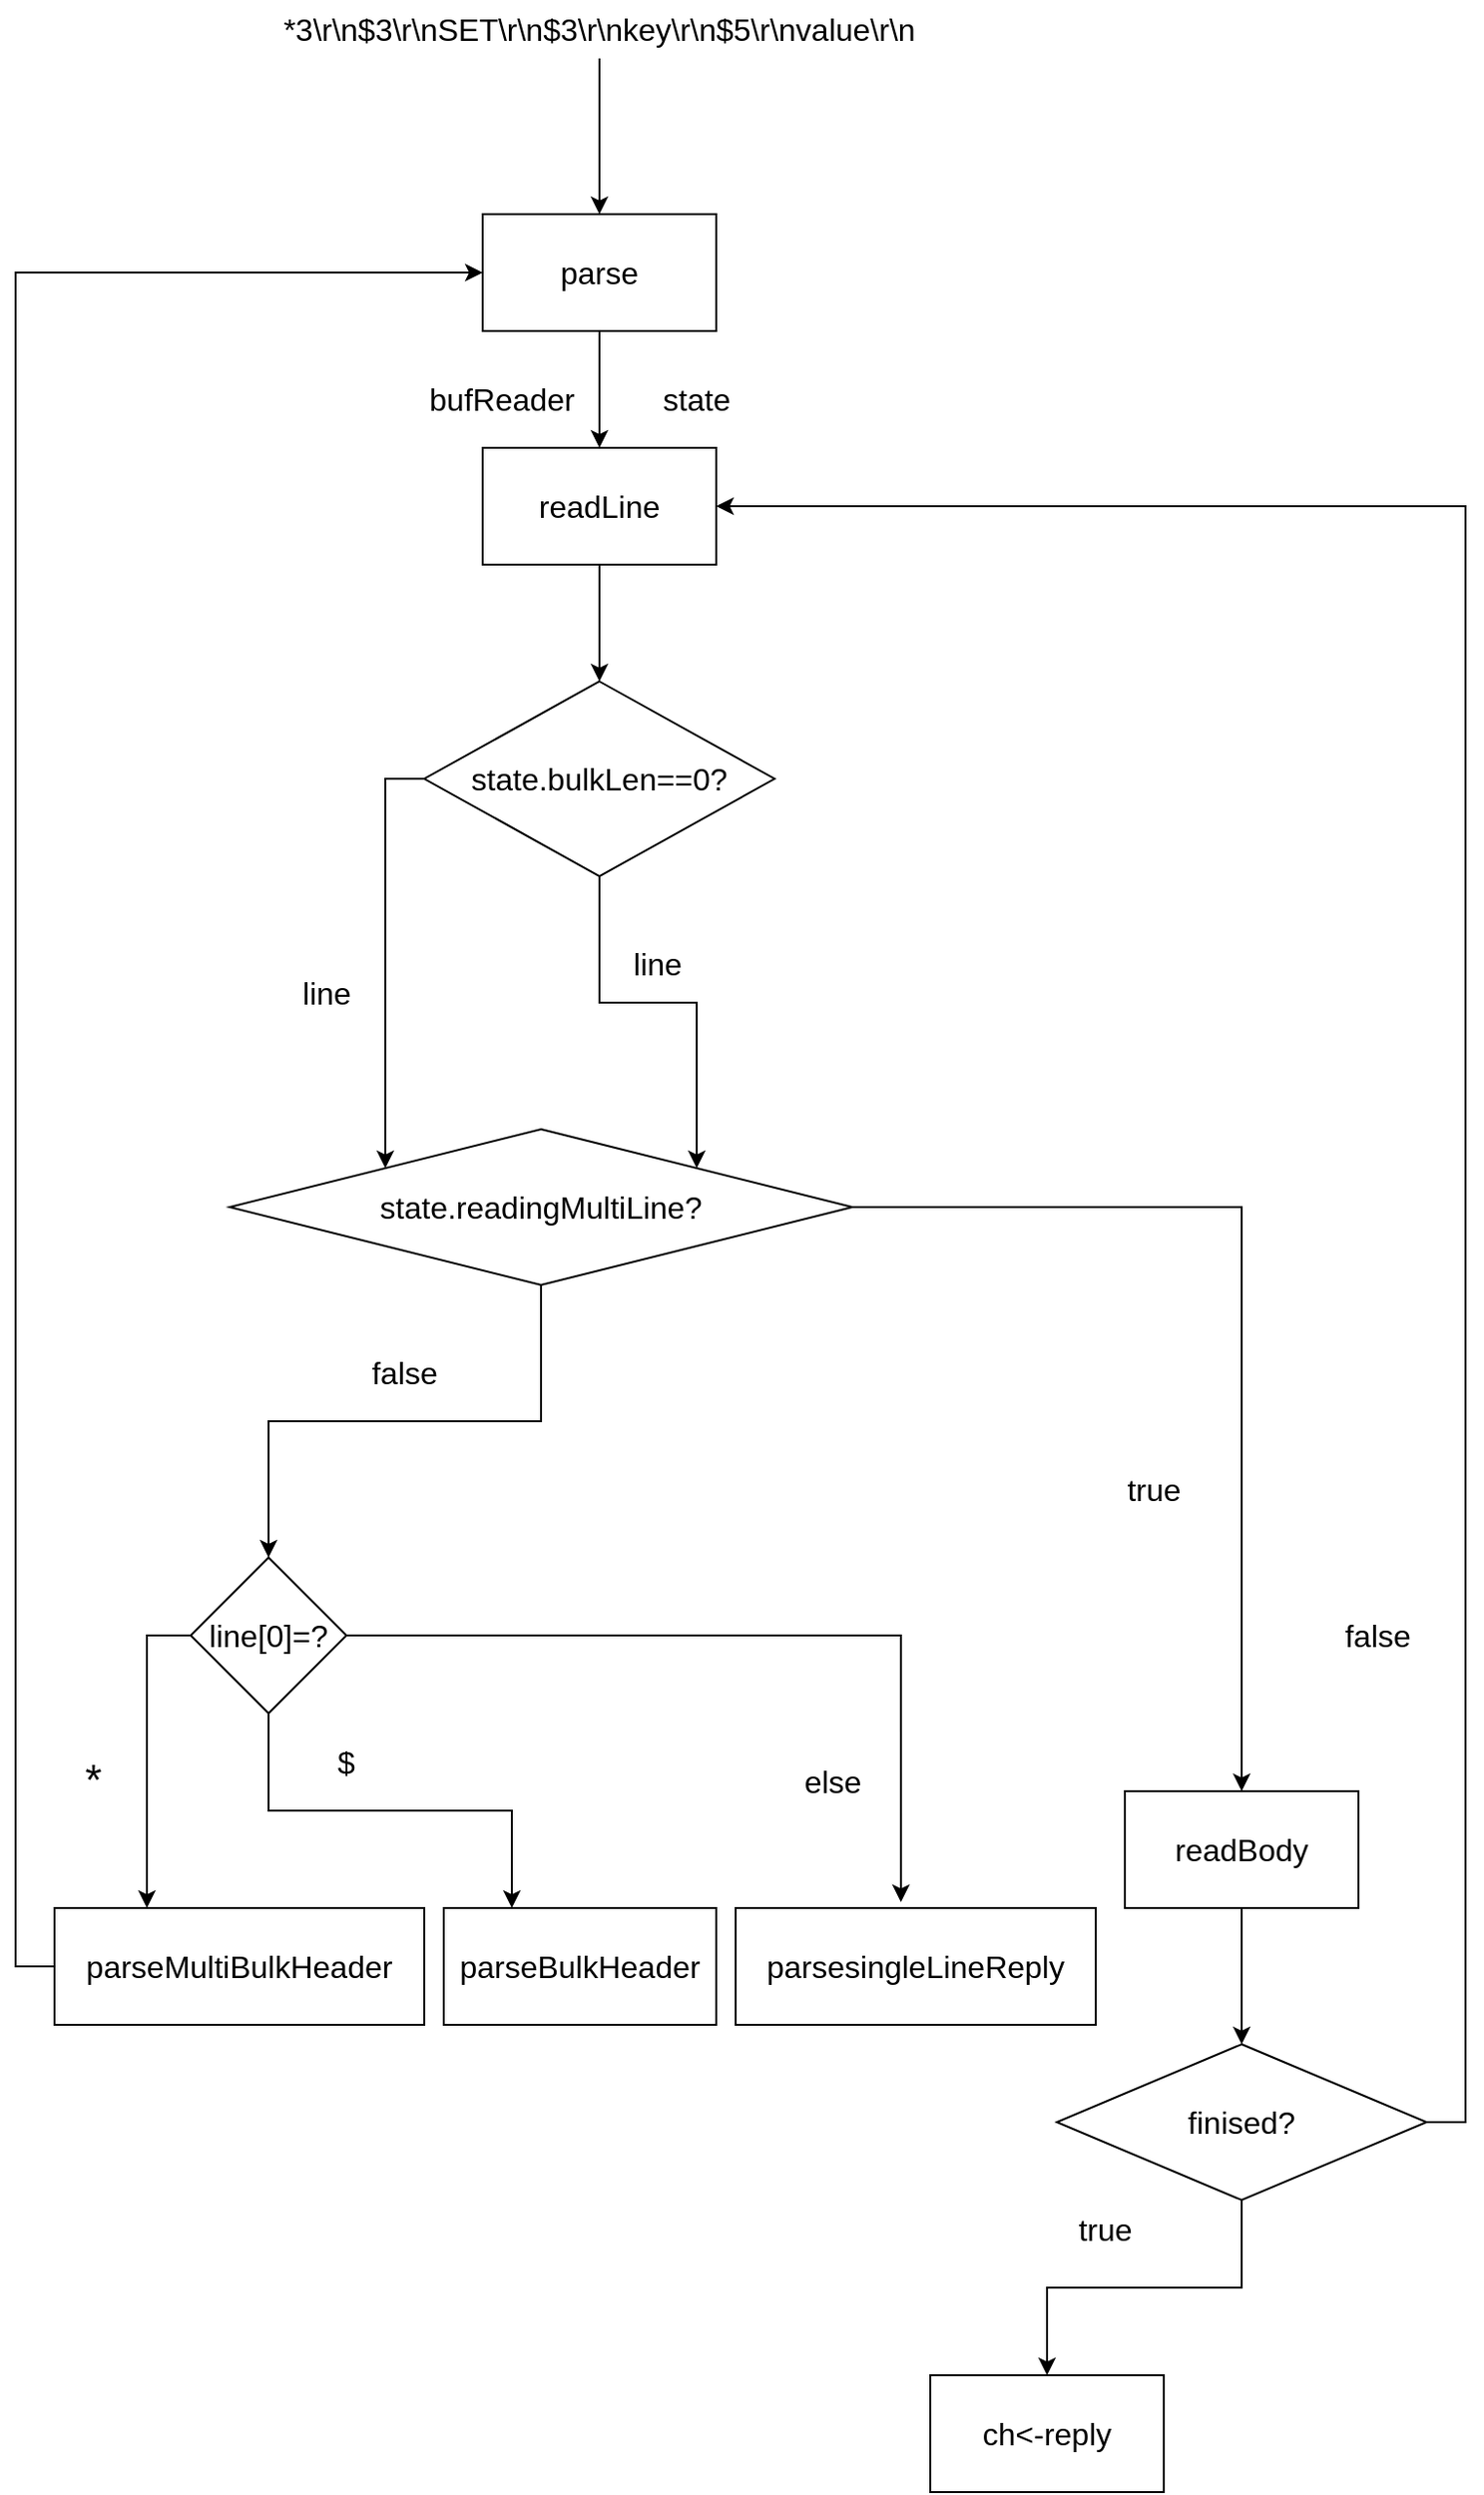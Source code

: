 <mxfile version="15.5.4" type="embed"><diagram id="w3RTN49YJ5wtaf6aWrlg" name="Page-1"><mxGraphModel dx="2616" dy="1060" grid="1" gridSize="10" guides="1" tooltips="1" connect="1" arrows="1" fold="1" page="1" pageScale="1" pageWidth="850" pageHeight="1100" math="0" shadow="0"><root><mxCell id="0"/><mxCell id="1" parent="0"/><mxCell id="48" style="edgeStyle=orthogonalEdgeStyle;rounded=0;orthogonalLoop=1;jettySize=auto;html=1;entryX=0.5;entryY=0;entryDx=0;entryDy=0;fontSize=16;" edge="1" parent="1" source="2" target="47"><mxGeometry relative="1" as="geometry"/></mxCell><mxCell id="2" value="parse" style="rounded=0;whiteSpace=wrap;html=1;fontSize=16;" vertex="1" parent="1"><mxGeometry x="300" y="180" width="120" height="60" as="geometry"/></mxCell><mxCell id="24" style="edgeStyle=orthogonalEdgeStyle;rounded=0;orthogonalLoop=1;jettySize=auto;html=1;entryX=0;entryY=0;entryDx=0;entryDy=0;exitX=0;exitY=0.5;exitDx=0;exitDy=0;fontSize=16;" edge="1" parent="1" source="12" target="21"><mxGeometry relative="1" as="geometry"><mxPoint x="250" y="620" as="sourcePoint"/></mxGeometry></mxCell><mxCell id="6" value="" style="edgeStyle=orthogonalEdgeStyle;rounded=0;orthogonalLoop=1;jettySize=auto;html=1;fontSize=16;" edge="1" parent="1" source="5" target="2"><mxGeometry relative="1" as="geometry"/></mxCell><mxCell id="5" value="*3\r\n$3\r\nSET\r\n$3\r\nkey\r\n$5\r\nvalue\r\n" style="text;html=1;strokeColor=none;fillColor=none;align=center;verticalAlign=middle;whiteSpace=wrap;rounded=0;fontSize=16;" vertex="1" parent="1"><mxGeometry x="155" y="70" width="410" height="30" as="geometry"/></mxCell><mxCell id="7" value="bufReader" style="text;html=1;strokeColor=none;fillColor=none;align=center;verticalAlign=middle;whiteSpace=wrap;rounded=0;fontSize=16;" vertex="1" parent="1"><mxGeometry x="280" y="260" width="60" height="30" as="geometry"/></mxCell><mxCell id="8" value="state" style="text;html=1;strokeColor=none;fillColor=none;align=center;verticalAlign=middle;whiteSpace=wrap;rounded=0;fontSize=16;" vertex="1" parent="1"><mxGeometry x="380" y="260" width="60" height="30" as="geometry"/></mxCell><mxCell id="12" value="state.bulkLen==0?" style="rhombus;whiteSpace=wrap;html=1;rounded=0;fontSize=16;" vertex="1" parent="1"><mxGeometry x="270" y="420" width="180" height="100" as="geometry"/></mxCell><mxCell id="25" style="edgeStyle=orthogonalEdgeStyle;rounded=0;orthogonalLoop=1;jettySize=auto;html=1;entryX=1;entryY=0;entryDx=0;entryDy=0;exitX=0.5;exitY=1;exitDx=0;exitDy=0;fontSize=16;" edge="1" parent="1" source="12" target="21"><mxGeometry relative="1" as="geometry"><mxPoint x="510" y="620" as="sourcePoint"/></mxGeometry></mxCell><mxCell id="32" style="edgeStyle=orthogonalEdgeStyle;rounded=0;orthogonalLoop=1;jettySize=auto;html=1;fontSize=16;" edge="1" parent="1" source="21" target="30"><mxGeometry relative="1" as="geometry"/></mxCell><mxCell id="33" style="edgeStyle=orthogonalEdgeStyle;rounded=0;orthogonalLoop=1;jettySize=auto;html=1;exitX=1;exitY=0.5;exitDx=0;exitDy=0;fontSize=16;" edge="1" parent="1" source="21" target="39"><mxGeometry relative="1" as="geometry"><mxPoint x="590" y="870" as="targetPoint"/></mxGeometry></mxCell><mxCell id="21" value="state.readingMultiLine?" style="rhombus;whiteSpace=wrap;html=1;fontSize=16;" vertex="1" parent="1"><mxGeometry x="170" y="650" width="320" height="80" as="geometry"/></mxCell><mxCell id="26" value="line" style="text;html=1;strokeColor=none;fillColor=none;align=center;verticalAlign=middle;whiteSpace=wrap;rounded=0;fontSize=16;" vertex="1" parent="1"><mxGeometry x="360" y="550" width="60" height="30" as="geometry"/></mxCell><mxCell id="27" value="line" style="text;html=1;strokeColor=none;fillColor=none;align=center;verticalAlign=middle;whiteSpace=wrap;rounded=0;fontSize=16;" vertex="1" parent="1"><mxGeometry x="190" y="565" width="60" height="30" as="geometry"/></mxCell><mxCell id="42" style="edgeStyle=orthogonalEdgeStyle;rounded=0;orthogonalLoop=1;jettySize=auto;html=1;exitX=0;exitY=0.5;exitDx=0;exitDy=0;entryX=0.25;entryY=0;entryDx=0;entryDy=0;fontSize=16;" edge="1" parent="1" source="30" target="36"><mxGeometry relative="1" as="geometry"/></mxCell><mxCell id="43" style="edgeStyle=orthogonalEdgeStyle;rounded=0;orthogonalLoop=1;jettySize=auto;html=1;entryX=0.25;entryY=0;entryDx=0;entryDy=0;exitX=0.5;exitY=1;exitDx=0;exitDy=0;fontSize=16;" edge="1" parent="1" source="30" target="37"><mxGeometry relative="1" as="geometry"/></mxCell><mxCell id="44" style="edgeStyle=orthogonalEdgeStyle;rounded=0;orthogonalLoop=1;jettySize=auto;html=1;entryX=0.459;entryY=-0.05;entryDx=0;entryDy=0;entryPerimeter=0;fontSize=16;" edge="1" parent="1" source="30" target="38"><mxGeometry relative="1" as="geometry"/></mxCell><mxCell id="30" value="line[0]=?" style="rhombus;whiteSpace=wrap;html=1;fontSize=16;" vertex="1" parent="1"><mxGeometry x="150" y="870" width="80" height="80" as="geometry"/></mxCell><mxCell id="34" value="false" style="text;html=1;strokeColor=none;fillColor=none;align=center;verticalAlign=middle;whiteSpace=wrap;rounded=0;fontSize=16;" vertex="1" parent="1"><mxGeometry x="230" y="760" width="60" height="30" as="geometry"/></mxCell><mxCell id="35" value="true" style="text;html=1;strokeColor=none;fillColor=none;align=center;verticalAlign=middle;whiteSpace=wrap;rounded=0;fontSize=16;" vertex="1" parent="1"><mxGeometry x="615" y="820" width="60" height="30" as="geometry"/></mxCell><mxCell id="70" style="edgeStyle=orthogonalEdgeStyle;rounded=0;orthogonalLoop=1;jettySize=auto;html=1;entryX=0;entryY=0.5;entryDx=0;entryDy=0;fontSize=16;" edge="1" parent="1" source="36" target="2"><mxGeometry relative="1" as="geometry"><Array as="points"><mxPoint x="60" y="1080"/><mxPoint x="60" y="210"/></Array></mxGeometry></mxCell><mxCell id="36" value="parseMultiBulkHeader" style="rounded=0;whiteSpace=wrap;html=1;fontSize=16;" vertex="1" parent="1"><mxGeometry x="80" y="1050" width="190" height="60" as="geometry"/></mxCell><mxCell id="37" value="parseBulkHeader" style="rounded=0;whiteSpace=wrap;html=1;fontSize=16;" vertex="1" parent="1"><mxGeometry x="280" y="1050" width="140" height="60" as="geometry"/></mxCell><mxCell id="38" value="parsesingleLineReply" style="rounded=0;whiteSpace=wrap;html=1;fontSize=16;" vertex="1" parent="1"><mxGeometry x="430" y="1050" width="185" height="60" as="geometry"/></mxCell><mxCell id="46" style="edgeStyle=orthogonalEdgeStyle;rounded=0;orthogonalLoop=1;jettySize=auto;html=1;entryX=0.5;entryY=0;entryDx=0;entryDy=0;fontSize=16;" edge="1" parent="1" source="39" target="41"><mxGeometry relative="1" as="geometry"/></mxCell><mxCell id="39" value="readBody" style="rounded=0;whiteSpace=wrap;html=1;fontSize=16;" vertex="1" parent="1"><mxGeometry x="630" y="990" width="120" height="60" as="geometry"/></mxCell><mxCell id="55" style="edgeStyle=orthogonalEdgeStyle;rounded=0;orthogonalLoop=1;jettySize=auto;html=1;entryX=1;entryY=0.5;entryDx=0;entryDy=0;fontSize=16;exitX=1;exitY=0.5;exitDx=0;exitDy=0;" edge="1" parent="1" source="41" target="47"><mxGeometry relative="1" as="geometry"/></mxCell><mxCell id="57" value="" style="edgeStyle=orthogonalEdgeStyle;rounded=0;orthogonalLoop=1;jettySize=auto;html=1;fontSize=16;" edge="1" parent="1" source="41" target="56"><mxGeometry relative="1" as="geometry"/></mxCell><mxCell id="41" value="finised?" style="rhombus;whiteSpace=wrap;html=1;fontSize=16;" vertex="1" parent="1"><mxGeometry x="595" y="1120" width="190" height="80" as="geometry"/></mxCell><mxCell id="49" style="edgeStyle=orthogonalEdgeStyle;rounded=0;orthogonalLoop=1;jettySize=auto;html=1;entryX=0.5;entryY=0;entryDx=0;entryDy=0;fontSize=16;" edge="1" parent="1" source="47" target="12"><mxGeometry relative="1" as="geometry"/></mxCell><mxCell id="47" value="readLine" style="rounded=0;whiteSpace=wrap;html=1;fontSize=16;" vertex="1" parent="1"><mxGeometry x="300" y="300" width="120" height="60" as="geometry"/></mxCell><mxCell id="52" value="*" style="text;html=1;strokeColor=none;fillColor=none;align=center;verticalAlign=middle;whiteSpace=wrap;rounded=0;fontSize=22;fontStyle=0" vertex="1" parent="1"><mxGeometry x="70" y="970" width="60" height="30" as="geometry"/></mxCell><mxCell id="53" value="$" style="text;html=1;strokeColor=none;fillColor=none;align=center;verticalAlign=middle;whiteSpace=wrap;rounded=0;fontSize=16;" vertex="1" parent="1"><mxGeometry x="200" y="960" width="60" height="30" as="geometry"/></mxCell><mxCell id="54" value="else" style="text;html=1;strokeColor=none;fillColor=none;align=center;verticalAlign=middle;whiteSpace=wrap;rounded=0;fontSize=16;" vertex="1" parent="1"><mxGeometry x="450" y="970" width="60" height="30" as="geometry"/></mxCell><mxCell id="56" value="ch&amp;lt;-reply" style="whiteSpace=wrap;html=1;fontSize=16;" vertex="1" parent="1"><mxGeometry x="530" y="1290" width="120" height="60" as="geometry"/></mxCell><mxCell id="58" value="true" style="text;html=1;strokeColor=none;fillColor=none;align=center;verticalAlign=middle;whiteSpace=wrap;rounded=0;fontSize=16;" vertex="1" parent="1"><mxGeometry x="590" y="1200" width="60" height="30" as="geometry"/></mxCell><mxCell id="59" value="false" style="text;html=1;strokeColor=none;fillColor=none;align=center;verticalAlign=middle;whiteSpace=wrap;rounded=0;fontSize=16;" vertex="1" parent="1"><mxGeometry x="730" y="895" width="60" height="30" as="geometry"/></mxCell></root></mxGraphModel></diagram></mxfile>